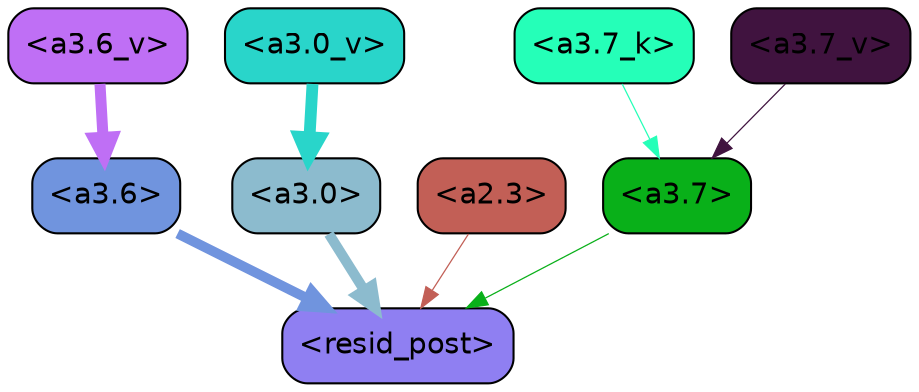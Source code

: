 strict digraph "" {
	graph [bgcolor=transparent,
		layout=dot,
		overlap=false,
		splines=true
	];
	"<a3.7>"	[color=black,
		fillcolor="#09b019",
		fontname=Helvetica,
		shape=box,
		style="filled, rounded"];
	"<resid_post>"	[color=black,
		fillcolor="#8f7ff2",
		fontname=Helvetica,
		shape=box,
		style="filled, rounded"];
	"<a3.7>" -> "<resid_post>"	[color="#09b019",
		penwidth=0.6];
	"<a3.6>"	[color=black,
		fillcolor="#7094de",
		fontname=Helvetica,
		shape=box,
		style="filled, rounded"];
	"<a3.6>" -> "<resid_post>"	[color="#7094de",
		penwidth=4.751592040061951];
	"<a3.0>"	[color=black,
		fillcolor="#8cbbce",
		fontname=Helvetica,
		shape=box,
		style="filled, rounded"];
	"<a3.0>" -> "<resid_post>"	[color="#8cbbce",
		penwidth=4.904066681861877];
	"<a2.3>"	[color=black,
		fillcolor="#c25f56",
		fontname=Helvetica,
		shape=box,
		style="filled, rounded"];
	"<a2.3>" -> "<resid_post>"	[color="#c25f56",
		penwidth=0.6];
	"<a3.7_k>"	[color=black,
		fillcolor="#25ffb8",
		fontname=Helvetica,
		shape=box,
		style="filled, rounded"];
	"<a3.7_k>" -> "<a3.7>"	[color="#25ffb8",
		penwidth=0.6];
	"<a3.7_v>"	[color=black,
		fillcolor="#40133f",
		fontname=Helvetica,
		shape=box,
		style="filled, rounded"];
	"<a3.7_v>" -> "<a3.7>"	[color="#40133f",
		penwidth=0.6];
	"<a3.6_v>"	[color=black,
		fillcolor="#bf6ff5",
		fontname=Helvetica,
		shape=box,
		style="filled, rounded"];
	"<a3.6_v>" -> "<a3.6>"	[color="#bf6ff5",
		penwidth=5.297133803367615];
	"<a3.0_v>"	[color=black,
		fillcolor="#29d5ca",
		fontname=Helvetica,
		shape=box,
		style="filled, rounded"];
	"<a3.0_v>" -> "<a3.0>"	[color="#29d5ca",
		penwidth=5.680712580680847];
}
